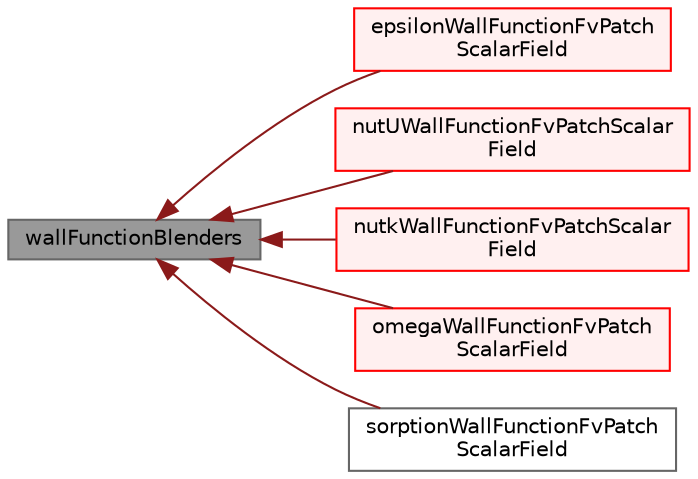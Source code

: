 digraph "wallFunctionBlenders"
{
 // LATEX_PDF_SIZE
  bgcolor="transparent";
  edge [fontname=Helvetica,fontsize=10,labelfontname=Helvetica,labelfontsize=10];
  node [fontname=Helvetica,fontsize=10,shape=box,height=0.2,width=0.4];
  rankdir="LR";
  Node1 [id="Node000001",label="wallFunctionBlenders",height=0.2,width=0.4,color="gray40", fillcolor="grey60", style="filled", fontcolor="black",tooltip="The class wallFunctionBlenders is a base class that hosts common entries for various derived wall-fun..."];
  Node1 -> Node2 [id="edge1_Node000001_Node000002",dir="back",color="firebrick4",style="solid",tooltip=" "];
  Node2 [id="Node000002",label="epsilonWallFunctionFvPatch\lScalarField",height=0.2,width=0.4,color="red", fillcolor="#FFF0F0", style="filled",URL="$classFoam_1_1epsilonWallFunctionFvPatchScalarField.html",tooltip="This boundary condition provides wall functions for the turbulent kinetic energy dissipation rate (i...."];
  Node1 -> Node4 [id="edge2_Node000001_Node000004",dir="back",color="firebrick4",style="solid",tooltip=" "];
  Node4 [id="Node000004",label="nutUWallFunctionFvPatchScalar\lField",height=0.2,width=0.4,color="red", fillcolor="#FFF0F0", style="filled",URL="$classFoam_1_1nutUWallFunctionFvPatchScalarField.html",tooltip="This boundary condition provides a wall function for the turbulent viscosity (i.e...."];
  Node1 -> Node6 [id="edge3_Node000001_Node000006",dir="back",color="firebrick4",style="solid",tooltip=" "];
  Node6 [id="Node000006",label="nutkWallFunctionFvPatchScalar\lField",height=0.2,width=0.4,color="red", fillcolor="#FFF0F0", style="filled",URL="$classFoam_1_1nutkWallFunctionFvPatchScalarField.html",tooltip="This boundary condition provides a wall function for the turbulent viscosity (i.e...."];
  Node1 -> Node11 [id="edge4_Node000001_Node000011",dir="back",color="firebrick4",style="solid",tooltip=" "];
  Node11 [id="Node000011",label="omegaWallFunctionFvPatch\lScalarField",height=0.2,width=0.4,color="red", fillcolor="#FFF0F0", style="filled",URL="$classFoam_1_1omegaWallFunctionFvPatchScalarField.html",tooltip="This boundary condition provides a wall function for the specific dissipation rate (i...."];
  Node1 -> Node13 [id="edge5_Node000001_Node000013",dir="back",color="firebrick4",style="solid",tooltip=" "];
  Node13 [id="Node000013",label="sorptionWallFunctionFvPatch\lScalarField",height=0.2,width=0.4,color="gray40", fillcolor="white", style="filled",URL="$classFoam_1_1sorptionWallFunctionFvPatchScalarField.html",tooltip="The sorptionWallFunction is a wall boundary condition to specify scalar/concentration gradient for tu..."];
}
